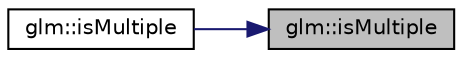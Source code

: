 digraph "glm::isMultiple"
{
 // LATEX_PDF_SIZE
  edge [fontname="Helvetica",fontsize="10",labelfontname="Helvetica",labelfontsize="10"];
  node [fontname="Helvetica",fontsize="10",shape=record];
  rankdir="RL";
  Node1 [label="glm::isMultiple",height=0.2,width=0.4,color="black", fillcolor="grey75", style="filled", fontcolor="black",tooltip=" "];
  Node1 -> Node2 [dir="back",color="midnightblue",fontsize="10",style="solid",fontname="Helvetica"];
  Node2 [label="glm::isMultiple",height=0.2,width=0.4,color="black", fillcolor="white", style="filled",URL="$namespaceglm.html#a1749b696a2f7a956da67d67a557ae134",tooltip=" "];
}

